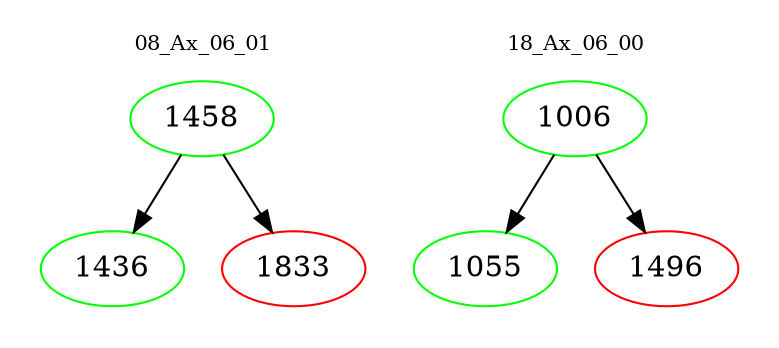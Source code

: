 digraph{
subgraph cluster_0 {
color = white
label = "08_Ax_06_01";
fontsize=10;
T0_1458 [label="1458", color="green"]
T0_1458 -> T0_1436 [color="black"]
T0_1436 [label="1436", color="green"]
T0_1458 -> T0_1833 [color="black"]
T0_1833 [label="1833", color="red"]
}
subgraph cluster_1 {
color = white
label = "18_Ax_06_00";
fontsize=10;
T1_1006 [label="1006", color="green"]
T1_1006 -> T1_1055 [color="black"]
T1_1055 [label="1055", color="green"]
T1_1006 -> T1_1496 [color="black"]
T1_1496 [label="1496", color="red"]
}
}

